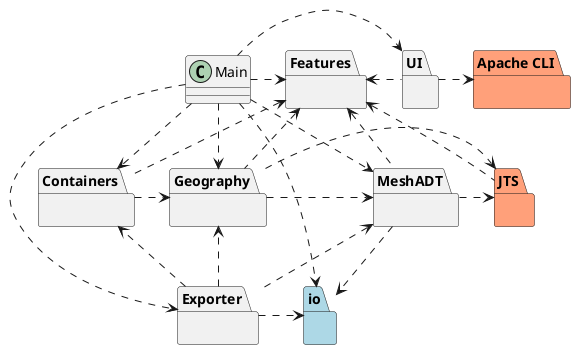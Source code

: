 @startuml


package UI {}
package MeshADT {}
package Exporter {}
package Containers {}
package JTS LightSalmon {}
package "Apache CLI" LightSalmon {}
package io LightBlue {}
package Features {}
package Geography {}

Features <.. Containers
Features <.. Geography
Features <.. MeshADT
Features <.. JTS
Features <. UI

Containers .> Geography
Geography .> MeshADT
Geography .> JTS

MeshADT .> JTS
MeshADT ..> io
UI .> "Apache CLI"
Exporter ..> Containers
Exporter ..> Geography
Exporter .> io
MeshADT <. Exporter

class Main

Main .> UI
Main .> MeshADT
Main .> io
Main .> Geography
Main .> Exporter
Main .> Containers
Main .> Features



@enduml